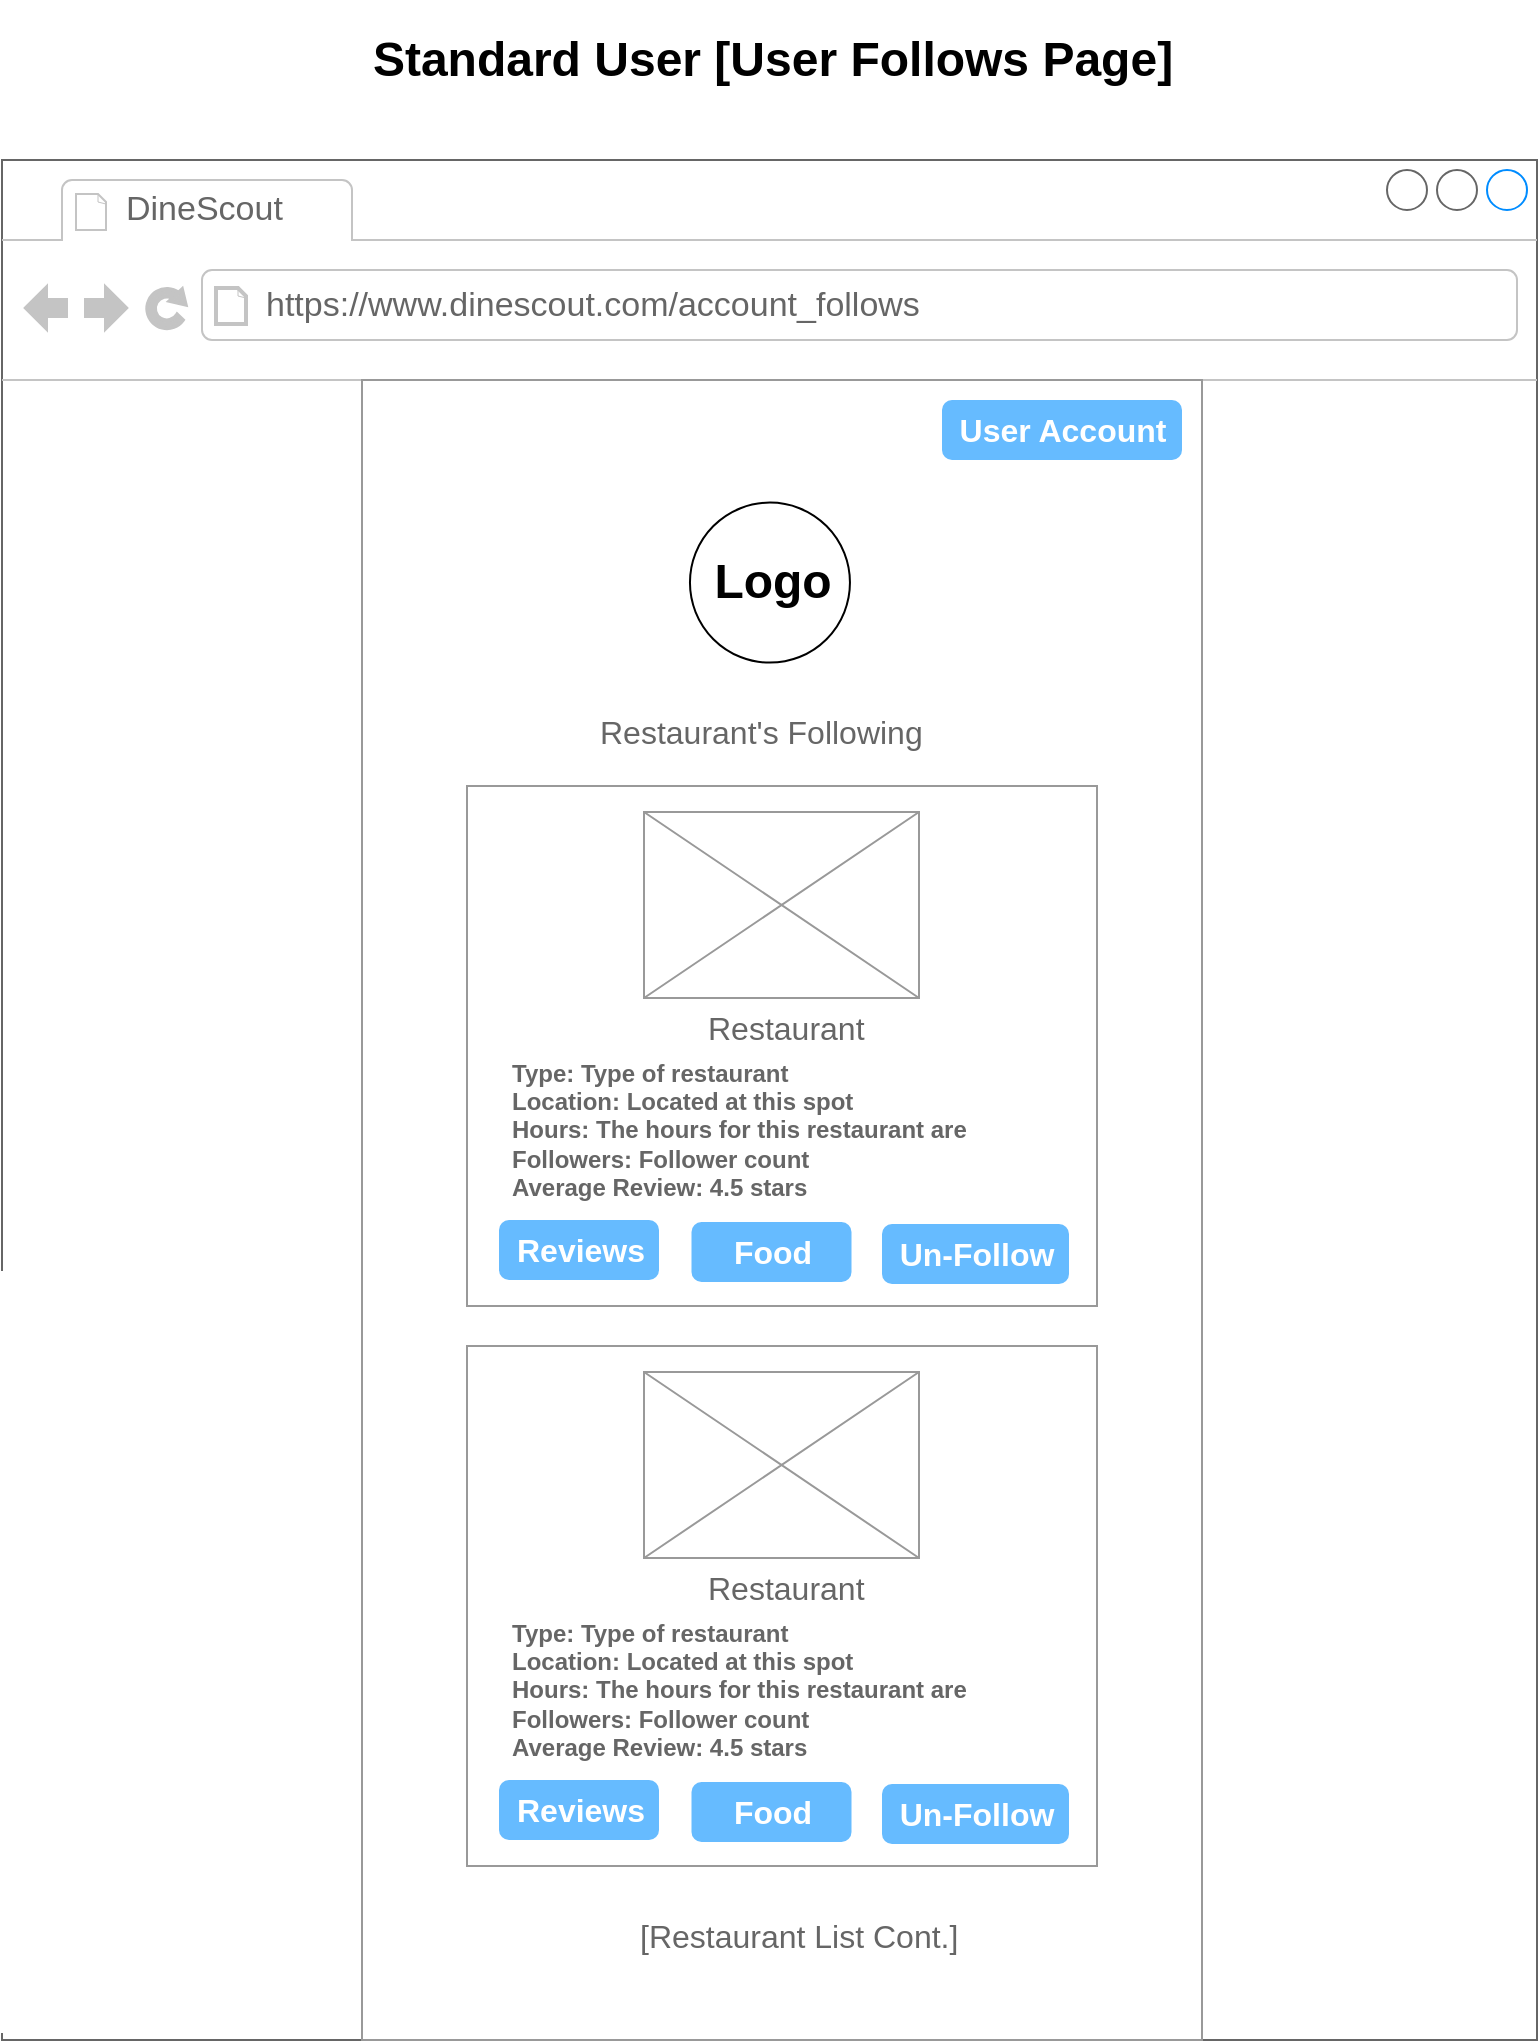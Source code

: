 <mxfile version="24.8.0">
  <diagram name="Page-1" id="NLsbyPLDBp22tIcNtz7b">
    <mxGraphModel dx="1498" dy="1097" grid="1" gridSize="10" guides="1" tooltips="1" connect="1" arrows="1" fold="1" page="1" pageScale="1" pageWidth="850" pageHeight="1100" math="0" shadow="0">
      <root>
        <mxCell id="0" />
        <mxCell id="1" parent="0" />
        <mxCell id="epsHbpwaY9G1va5y-a78-1" value="" style="strokeWidth=1;shadow=0;dashed=0;align=center;html=1;shape=mxgraph.mockup.containers.browserWindow;rSize=0;strokeColor=#666666;strokeColor2=#008cff;strokeColor3=#c4c4c4;mainText=,;recursiveResize=0;" parent="1" vertex="1">
          <mxGeometry x="40" y="120" width="767.5" height="940" as="geometry" />
        </mxCell>
        <mxCell id="epsHbpwaY9G1va5y-a78-2" value="DineScout" style="strokeWidth=1;shadow=0;dashed=0;align=center;html=1;shape=mxgraph.mockup.containers.anchor;fontSize=17;fontColor=#666666;align=left;whiteSpace=wrap;" parent="epsHbpwaY9G1va5y-a78-1" vertex="1">
          <mxGeometry x="60" y="12" width="110" height="26" as="geometry" />
        </mxCell>
        <mxCell id="epsHbpwaY9G1va5y-a78-3" value="https://www.dinescout.com/account_follows" style="strokeWidth=1;shadow=0;dashed=0;align=center;html=1;shape=mxgraph.mockup.containers.anchor;rSize=0;fontSize=17;fontColor=#666666;align=left;" parent="epsHbpwaY9G1va5y-a78-1" vertex="1">
          <mxGeometry x="130" y="60" width="250" height="26" as="geometry" />
        </mxCell>
        <mxCell id="epsHbpwaY9G1va5y-a78-4" value="" style="strokeWidth=1;shadow=0;dashed=0;align=center;html=1;shape=mxgraph.mockup.forms.rrect;rSize=0;strokeColor=#999999;fillColor=#ffffff;" parent="epsHbpwaY9G1va5y-a78-1" vertex="1">
          <mxGeometry x="180" y="110" width="420" height="830" as="geometry" />
        </mxCell>
        <mxCell id="epsHbpwaY9G1va5y-a78-5" value="" style="ellipse;whiteSpace=wrap;html=1;aspect=fixed;" parent="epsHbpwaY9G1va5y-a78-4" vertex="1">
          <mxGeometry x="163.98" y="61.303" width="80" height="80" as="geometry" />
        </mxCell>
        <mxCell id="epsHbpwaY9G1va5y-a78-6" value="Logo" style="text;strokeColor=none;fillColor=none;html=1;fontSize=24;fontStyle=1;verticalAlign=middle;align=center;" parent="epsHbpwaY9G1va5y-a78-4" vertex="1">
          <mxGeometry x="100" y="78.61" width="210" height="45.39" as="geometry" />
        </mxCell>
        <mxCell id="epsHbpwaY9G1va5y-a78-9" value="&lt;span style=&quot;font-size: 16px;&quot;&gt;Restaurant&#39;s Following&lt;/span&gt;" style="strokeWidth=1;shadow=0;dashed=0;align=center;html=1;shape=mxgraph.mockup.forms.anchor;fontSize=12;fontColor=#666666;align=left;resizeWidth=1;spacingLeft=0;" parent="epsHbpwaY9G1va5y-a78-4" vertex="1">
          <mxGeometry x="117" y="111" width="210" height="130" as="geometry" />
        </mxCell>
        <mxCell id="epsHbpwaY9G1va5y-a78-24" value="" style="strokeWidth=1;shadow=0;dashed=0;align=center;html=1;shape=mxgraph.mockup.forms.rrect;rSize=0;strokeColor=#999999;fontColor=#666666;align=left;spacingLeft=5;resizeWidth=1;" parent="epsHbpwaY9G1va5y-a78-4" vertex="1">
          <mxGeometry x="52.5" y="203" width="315" height="260" as="geometry" />
        </mxCell>
        <mxCell id="epsHbpwaY9G1va5y-a78-25" value="&lt;span style=&quot;font-size: 16px;&quot;&gt;Restaurant&lt;/span&gt;" style="strokeWidth=1;shadow=0;dashed=0;align=center;html=1;shape=mxgraph.mockup.forms.anchor;fontSize=12;fontColor=#666666;align=left;resizeWidth=1;spacingLeft=0;" parent="epsHbpwaY9G1va5y-a78-4" vertex="1">
          <mxGeometry x="170.5" y="314" width="70" height="20" as="geometry" />
        </mxCell>
        <mxCell id="epsHbpwaY9G1va5y-a78-26" value="Reviews" style="strokeWidth=1;shadow=0;dashed=0;align=center;html=1;shape=mxgraph.mockup.forms.rrect;rSize=5;strokeColor=none;fontColor=#ffffff;fillColor=#66bbff;fontSize=16;fontStyle=1;" parent="epsHbpwaY9G1va5y-a78-4" vertex="1">
          <mxGeometry x="68.5" y="420" width="80" height="30" as="geometry" />
        </mxCell>
        <mxCell id="epsHbpwaY9G1va5y-a78-27" value="Un-Follow" style="strokeWidth=1;shadow=0;dashed=0;align=center;html=1;shape=mxgraph.mockup.forms.rrect;rSize=5;strokeColor=none;fontColor=#ffffff;fillColor=#66bbff;fontSize=16;fontStyle=1;" parent="epsHbpwaY9G1va5y-a78-4" vertex="1">
          <mxGeometry x="260" y="422" width="93.5" height="30" as="geometry" />
        </mxCell>
        <mxCell id="epsHbpwaY9G1va5y-a78-28" value="" style="verticalLabelPosition=bottom;shadow=0;dashed=0;align=center;html=1;verticalAlign=top;strokeWidth=1;shape=mxgraph.mockup.graphics.simpleIcon;strokeColor=#999999;" parent="epsHbpwaY9G1va5y-a78-4" vertex="1">
          <mxGeometry x="141" y="216" width="137.5" height="93" as="geometry" />
        </mxCell>
        <mxCell id="epsHbpwaY9G1va5y-a78-29" value="&lt;div&gt;&lt;b&gt;Type: Type of restaurant&lt;/b&gt;&lt;/div&gt;&lt;div&gt;&lt;b&gt;Location: Located at this spot&lt;/b&gt;&lt;/div&gt;&lt;div&gt;&lt;b&gt;Hours: The hours for this restaurant are&lt;/b&gt;&lt;/div&gt;&lt;div&gt;&lt;b&gt;Followers: Follower count&lt;/b&gt;&lt;/div&gt;&lt;div&gt;&lt;b&gt;Average Review: 4.5 stars&lt;/b&gt;&lt;/div&gt;" style="strokeWidth=1;shadow=0;dashed=0;align=center;html=1;shape=mxgraph.mockup.forms.anchor;fontSize=12;fontColor=#666666;align=left;resizeWidth=1;spacingLeft=0;perimeterSpacing=5;" parent="epsHbpwaY9G1va5y-a78-4" vertex="1">
          <mxGeometry x="73.25" y="355" width="273" height="40" as="geometry" />
        </mxCell>
        <mxCell id="epsHbpwaY9G1va5y-a78-30" value="Food" style="strokeWidth=1;shadow=0;dashed=0;align=center;html=1;shape=mxgraph.mockup.forms.rrect;rSize=5;strokeColor=none;fontColor=#ffffff;fillColor=#66bbff;fontSize=16;fontStyle=1;" parent="epsHbpwaY9G1va5y-a78-4" vertex="1">
          <mxGeometry x="164.75" y="421" width="80" height="30" as="geometry" />
        </mxCell>
        <mxCell id="epsHbpwaY9G1va5y-a78-31" value="" style="strokeWidth=1;shadow=0;dashed=0;align=center;html=1;shape=mxgraph.mockup.forms.rrect;rSize=0;strokeColor=#999999;fontColor=#666666;align=left;spacingLeft=5;resizeWidth=1;" parent="epsHbpwaY9G1va5y-a78-4" vertex="1">
          <mxGeometry x="52.5" y="483" width="315" height="260" as="geometry" />
        </mxCell>
        <mxCell id="epsHbpwaY9G1va5y-a78-32" value="&lt;span style=&quot;font-size: 16px;&quot;&gt;Restaurant&lt;/span&gt;" style="strokeWidth=1;shadow=0;dashed=0;align=center;html=1;shape=mxgraph.mockup.forms.anchor;fontSize=12;fontColor=#666666;align=left;resizeWidth=1;spacingLeft=0;" parent="epsHbpwaY9G1va5y-a78-4" vertex="1">
          <mxGeometry x="170.5" y="594" width="70" height="20" as="geometry" />
        </mxCell>
        <mxCell id="epsHbpwaY9G1va5y-a78-33" value="Reviews" style="strokeWidth=1;shadow=0;dashed=0;align=center;html=1;shape=mxgraph.mockup.forms.rrect;rSize=5;strokeColor=none;fontColor=#ffffff;fillColor=#66bbff;fontSize=16;fontStyle=1;" parent="epsHbpwaY9G1va5y-a78-4" vertex="1">
          <mxGeometry x="68.5" y="700" width="80" height="30" as="geometry" />
        </mxCell>
        <mxCell id="epsHbpwaY9G1va5y-a78-34" value="Un-Follow" style="strokeWidth=1;shadow=0;dashed=0;align=center;html=1;shape=mxgraph.mockup.forms.rrect;rSize=5;strokeColor=none;fontColor=#ffffff;fillColor=#66bbff;fontSize=16;fontStyle=1;" parent="epsHbpwaY9G1va5y-a78-4" vertex="1">
          <mxGeometry x="260" y="702" width="93.5" height="30" as="geometry" />
        </mxCell>
        <mxCell id="epsHbpwaY9G1va5y-a78-35" value="" style="verticalLabelPosition=bottom;shadow=0;dashed=0;align=center;html=1;verticalAlign=top;strokeWidth=1;shape=mxgraph.mockup.graphics.simpleIcon;strokeColor=#999999;" parent="epsHbpwaY9G1va5y-a78-4" vertex="1">
          <mxGeometry x="141" y="496" width="137.5" height="93" as="geometry" />
        </mxCell>
        <mxCell id="epsHbpwaY9G1va5y-a78-36" value="&lt;div&gt;&lt;b&gt;Type: Type of restaurant&lt;/b&gt;&lt;/div&gt;&lt;div&gt;&lt;b&gt;Location: Located at this spot&lt;/b&gt;&lt;/div&gt;&lt;div&gt;&lt;b&gt;Hours: The hours for this restaurant are&lt;/b&gt;&lt;/div&gt;&lt;div&gt;&lt;b&gt;Followers: Follower count&lt;/b&gt;&lt;/div&gt;&lt;div&gt;&lt;b&gt;Average Review: 4.5 stars&lt;/b&gt;&lt;/div&gt;" style="strokeWidth=1;shadow=0;dashed=0;align=center;html=1;shape=mxgraph.mockup.forms.anchor;fontSize=12;fontColor=#666666;align=left;resizeWidth=1;spacingLeft=0;perimeterSpacing=5;" parent="epsHbpwaY9G1va5y-a78-4" vertex="1">
          <mxGeometry x="73.25" y="635" width="273" height="40" as="geometry" />
        </mxCell>
        <mxCell id="epsHbpwaY9G1va5y-a78-37" value="Food" style="strokeWidth=1;shadow=0;dashed=0;align=center;html=1;shape=mxgraph.mockup.forms.rrect;rSize=5;strokeColor=none;fontColor=#ffffff;fillColor=#66bbff;fontSize=16;fontStyle=1;" parent="epsHbpwaY9G1va5y-a78-4" vertex="1">
          <mxGeometry x="164.75" y="701" width="80" height="30" as="geometry" />
        </mxCell>
        <mxCell id="epsHbpwaY9G1va5y-a78-16" value="Standard User [User Follows Page]" style="text;strokeColor=none;fillColor=none;html=1;fontSize=24;fontStyle=1;verticalAlign=middle;align=center;" parent="1" vertex="1">
          <mxGeometry x="375" y="40" width="100" height="60" as="geometry" />
        </mxCell>
        <mxCell id="epsHbpwaY9G1va5y-a78-21" value="&lt;span style=&quot;font-size: 16px;&quot;&gt;[Restaurant List Cont.]&lt;/span&gt;" style="strokeWidth=1;shadow=0;dashed=0;align=center;html=1;shape=mxgraph.mockup.forms.anchor;fontSize=12;fontColor=#666666;align=left;resizeWidth=1;spacingLeft=0;" parent="1" vertex="1">
          <mxGeometry x="357.25" y="998" width="70" height="20" as="geometry" />
        </mxCell>
        <mxCell id="V1vc3sbserMTRBsRMMdp-1" value="User Account" style="strokeWidth=1;shadow=0;dashed=0;align=center;html=1;shape=mxgraph.mockup.forms.rrect;rSize=5;strokeColor=none;fontColor=#ffffff;fillColor=#66bbff;fontSize=16;fontStyle=1;" vertex="1" parent="1">
          <mxGeometry x="510" y="240" width="120" height="30" as="geometry" />
        </mxCell>
      </root>
    </mxGraphModel>
  </diagram>
</mxfile>

